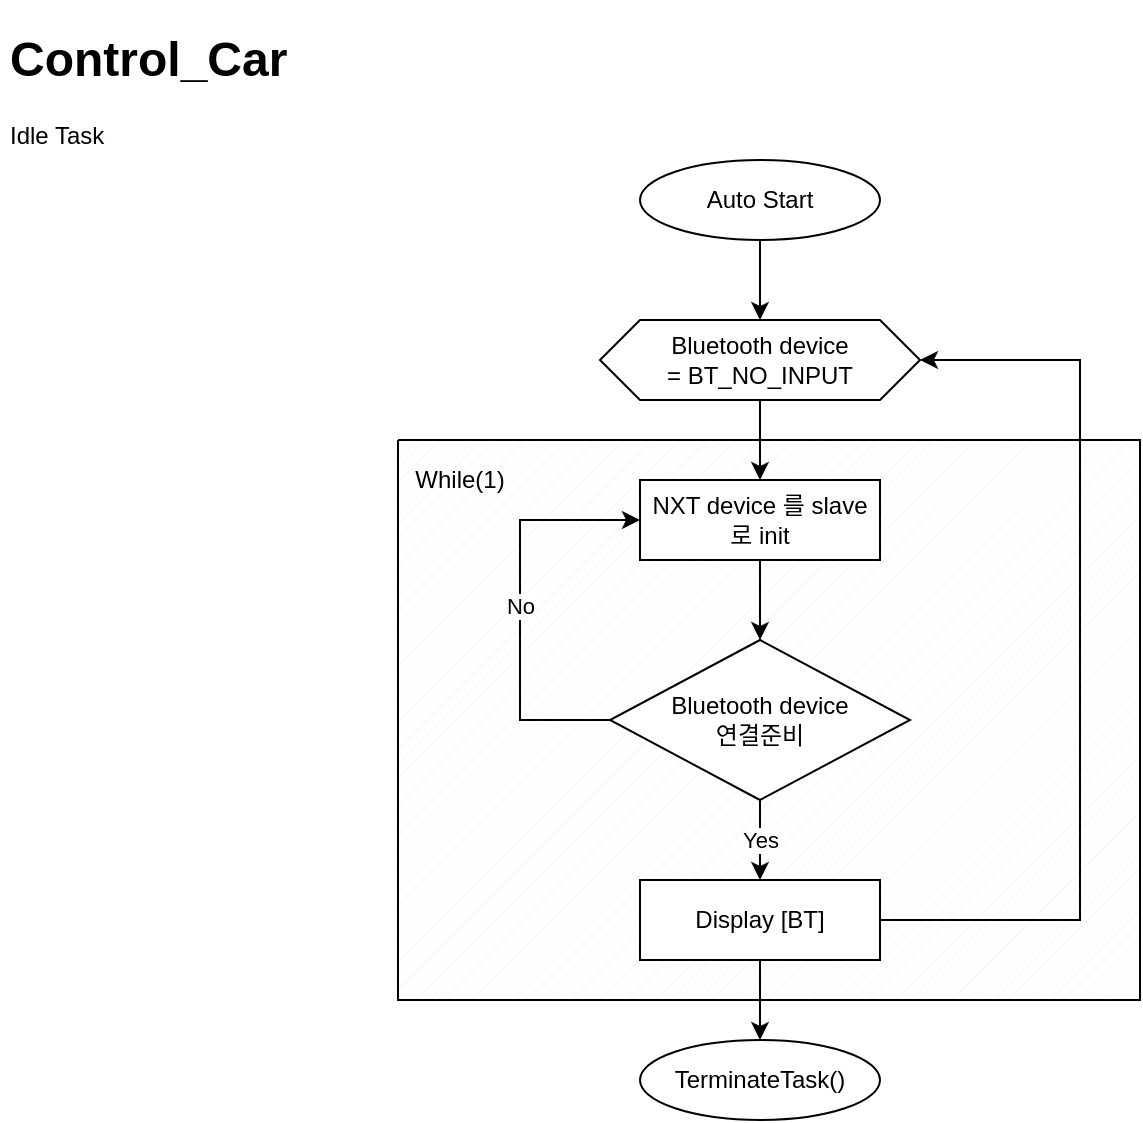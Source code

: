 <mxfile version="13.7.7" type="device"><diagram id="II_5UdAGNJcmJzmH7F3q" name="Page-1"><mxGraphModel dx="1038" dy="499" grid="1" gridSize="10" guides="1" tooltips="1" connect="1" arrows="1" fold="1" page="1" pageScale="1" pageWidth="827" pageHeight="1169" math="0" shadow="0"><root><mxCell id="0"/><mxCell id="1" parent="0"/><mxCell id="0Oh8cX84gQN_KXHZWowH-24" value="" style="verticalLabelPosition=bottom;verticalAlign=top;html=1;shape=mxgraph.basic.patternFillRect;fillStyle=diag;step=5;fillStrokeWidth=0.2;fillStrokeColor=#dddddd;" vertex="1" parent="1"><mxGeometry x="219" y="220" width="371" height="280" as="geometry"/></mxCell><mxCell id="0Oh8cX84gQN_KXHZWowH-1" value="Auto Start" style="ellipse;whiteSpace=wrap;html=1;" vertex="1" parent="1"><mxGeometry x="340" y="80" width="120" height="40" as="geometry"/></mxCell><mxCell id="0Oh8cX84gQN_KXHZWowH-14" style="edgeStyle=orthogonalEdgeStyle;rounded=0;orthogonalLoop=1;jettySize=auto;html=1;exitX=0.5;exitY=1;exitDx=0;exitDy=0;" edge="1" parent="1" source="0Oh8cX84gQN_KXHZWowH-2" target="0Oh8cX84gQN_KXHZWowH-7"><mxGeometry relative="1" as="geometry"/></mxCell><mxCell id="0Oh8cX84gQN_KXHZWowH-2" value="Bluetooth device&lt;br&gt;= BT_NO_INPUT" style="shape=hexagon;perimeter=hexagonPerimeter2;whiteSpace=wrap;html=1;fixedSize=1;" vertex="1" parent="1"><mxGeometry x="320" y="160" width="160" height="40" as="geometry"/></mxCell><mxCell id="0Oh8cX84gQN_KXHZWowH-4" value="" style="endArrow=classic;html=1;exitX=0.5;exitY=1;exitDx=0;exitDy=0;" edge="1" parent="1" source="0Oh8cX84gQN_KXHZWowH-1" target="0Oh8cX84gQN_KXHZWowH-2"><mxGeometry width="50" height="50" relative="1" as="geometry"><mxPoint x="390" y="160" as="sourcePoint"/><mxPoint x="440" y="110" as="targetPoint"/></mxGeometry></mxCell><mxCell id="0Oh8cX84gQN_KXHZWowH-6" value="&lt;h1&gt;Control_Car&lt;/h1&gt;&lt;p&gt;Idle Task&lt;/p&gt;" style="text;html=1;strokeColor=none;fillColor=none;spacing=5;spacingTop=-20;whiteSpace=wrap;overflow=hidden;rounded=0;" vertex="1" parent="1"><mxGeometry x="20" y="10" width="190" height="120" as="geometry"/></mxCell><mxCell id="0Oh8cX84gQN_KXHZWowH-15" style="edgeStyle=orthogonalEdgeStyle;rounded=0;orthogonalLoop=1;jettySize=auto;html=1;exitX=0.5;exitY=1;exitDx=0;exitDy=0;entryX=0.5;entryY=0;entryDx=0;entryDy=0;" edge="1" parent="1" source="0Oh8cX84gQN_KXHZWowH-7" target="0Oh8cX84gQN_KXHZWowH-8"><mxGeometry relative="1" as="geometry"/></mxCell><mxCell id="0Oh8cX84gQN_KXHZWowH-7" value="NXT device 를 slave로 init" style="rounded=0;whiteSpace=wrap;html=1;" vertex="1" parent="1"><mxGeometry x="340" y="240" width="120" height="40" as="geometry"/></mxCell><mxCell id="0Oh8cX84gQN_KXHZWowH-13" value="No" style="edgeStyle=orthogonalEdgeStyle;rounded=0;orthogonalLoop=1;jettySize=auto;html=1;exitX=0;exitY=0.5;exitDx=0;exitDy=0;entryX=0;entryY=0.5;entryDx=0;entryDy=0;" edge="1" parent="1" source="0Oh8cX84gQN_KXHZWowH-8" target="0Oh8cX84gQN_KXHZWowH-7"><mxGeometry relative="1" as="geometry"><Array as="points"><mxPoint x="280" y="360"/><mxPoint x="280" y="260"/></Array></mxGeometry></mxCell><mxCell id="0Oh8cX84gQN_KXHZWowH-16" value="Yes" style="edgeStyle=orthogonalEdgeStyle;rounded=0;orthogonalLoop=1;jettySize=auto;html=1;exitX=0.5;exitY=1;exitDx=0;exitDy=0;entryX=0.5;entryY=0;entryDx=0;entryDy=0;" edge="1" parent="1" source="0Oh8cX84gQN_KXHZWowH-8" target="0Oh8cX84gQN_KXHZWowH-9"><mxGeometry relative="1" as="geometry"/></mxCell><mxCell id="0Oh8cX84gQN_KXHZWowH-8" value="Bluetooth device &lt;br&gt;연결준비" style="rhombus;whiteSpace=wrap;html=1;" vertex="1" parent="1"><mxGeometry x="325" y="320" width="150" height="80" as="geometry"/></mxCell><mxCell id="0Oh8cX84gQN_KXHZWowH-17" style="edgeStyle=orthogonalEdgeStyle;rounded=0;orthogonalLoop=1;jettySize=auto;html=1;exitX=1;exitY=0.5;exitDx=0;exitDy=0;entryX=1;entryY=0.5;entryDx=0;entryDy=0;" edge="1" parent="1" source="0Oh8cX84gQN_KXHZWowH-9" target="0Oh8cX84gQN_KXHZWowH-2"><mxGeometry relative="1" as="geometry"><Array as="points"><mxPoint x="560" y="460"/><mxPoint x="560" y="180"/></Array></mxGeometry></mxCell><mxCell id="0Oh8cX84gQN_KXHZWowH-31" style="edgeStyle=orthogonalEdgeStyle;rounded=0;orthogonalLoop=1;jettySize=auto;html=1;entryX=0.5;entryY=0;entryDx=0;entryDy=0;" edge="1" parent="1" source="0Oh8cX84gQN_KXHZWowH-9" target="0Oh8cX84gQN_KXHZWowH-30"><mxGeometry relative="1" as="geometry"/></mxCell><mxCell id="0Oh8cX84gQN_KXHZWowH-9" value="Display [BT]" style="rounded=0;whiteSpace=wrap;html=1;" vertex="1" parent="1"><mxGeometry x="340" y="440" width="120" height="40" as="geometry"/></mxCell><mxCell id="0Oh8cX84gQN_KXHZWowH-25" value="While(1)" style="text;html=1;strokeColor=none;fillColor=none;align=center;verticalAlign=middle;whiteSpace=wrap;rounded=0;" vertex="1" parent="1"><mxGeometry x="230" y="230" width="40" height="20" as="geometry"/></mxCell><mxCell id="0Oh8cX84gQN_KXHZWowH-30" value="TerminateTask()" style="ellipse;whiteSpace=wrap;html=1;" vertex="1" parent="1"><mxGeometry x="340" y="520" width="120" height="40" as="geometry"/></mxCell></root></mxGraphModel></diagram></mxfile>